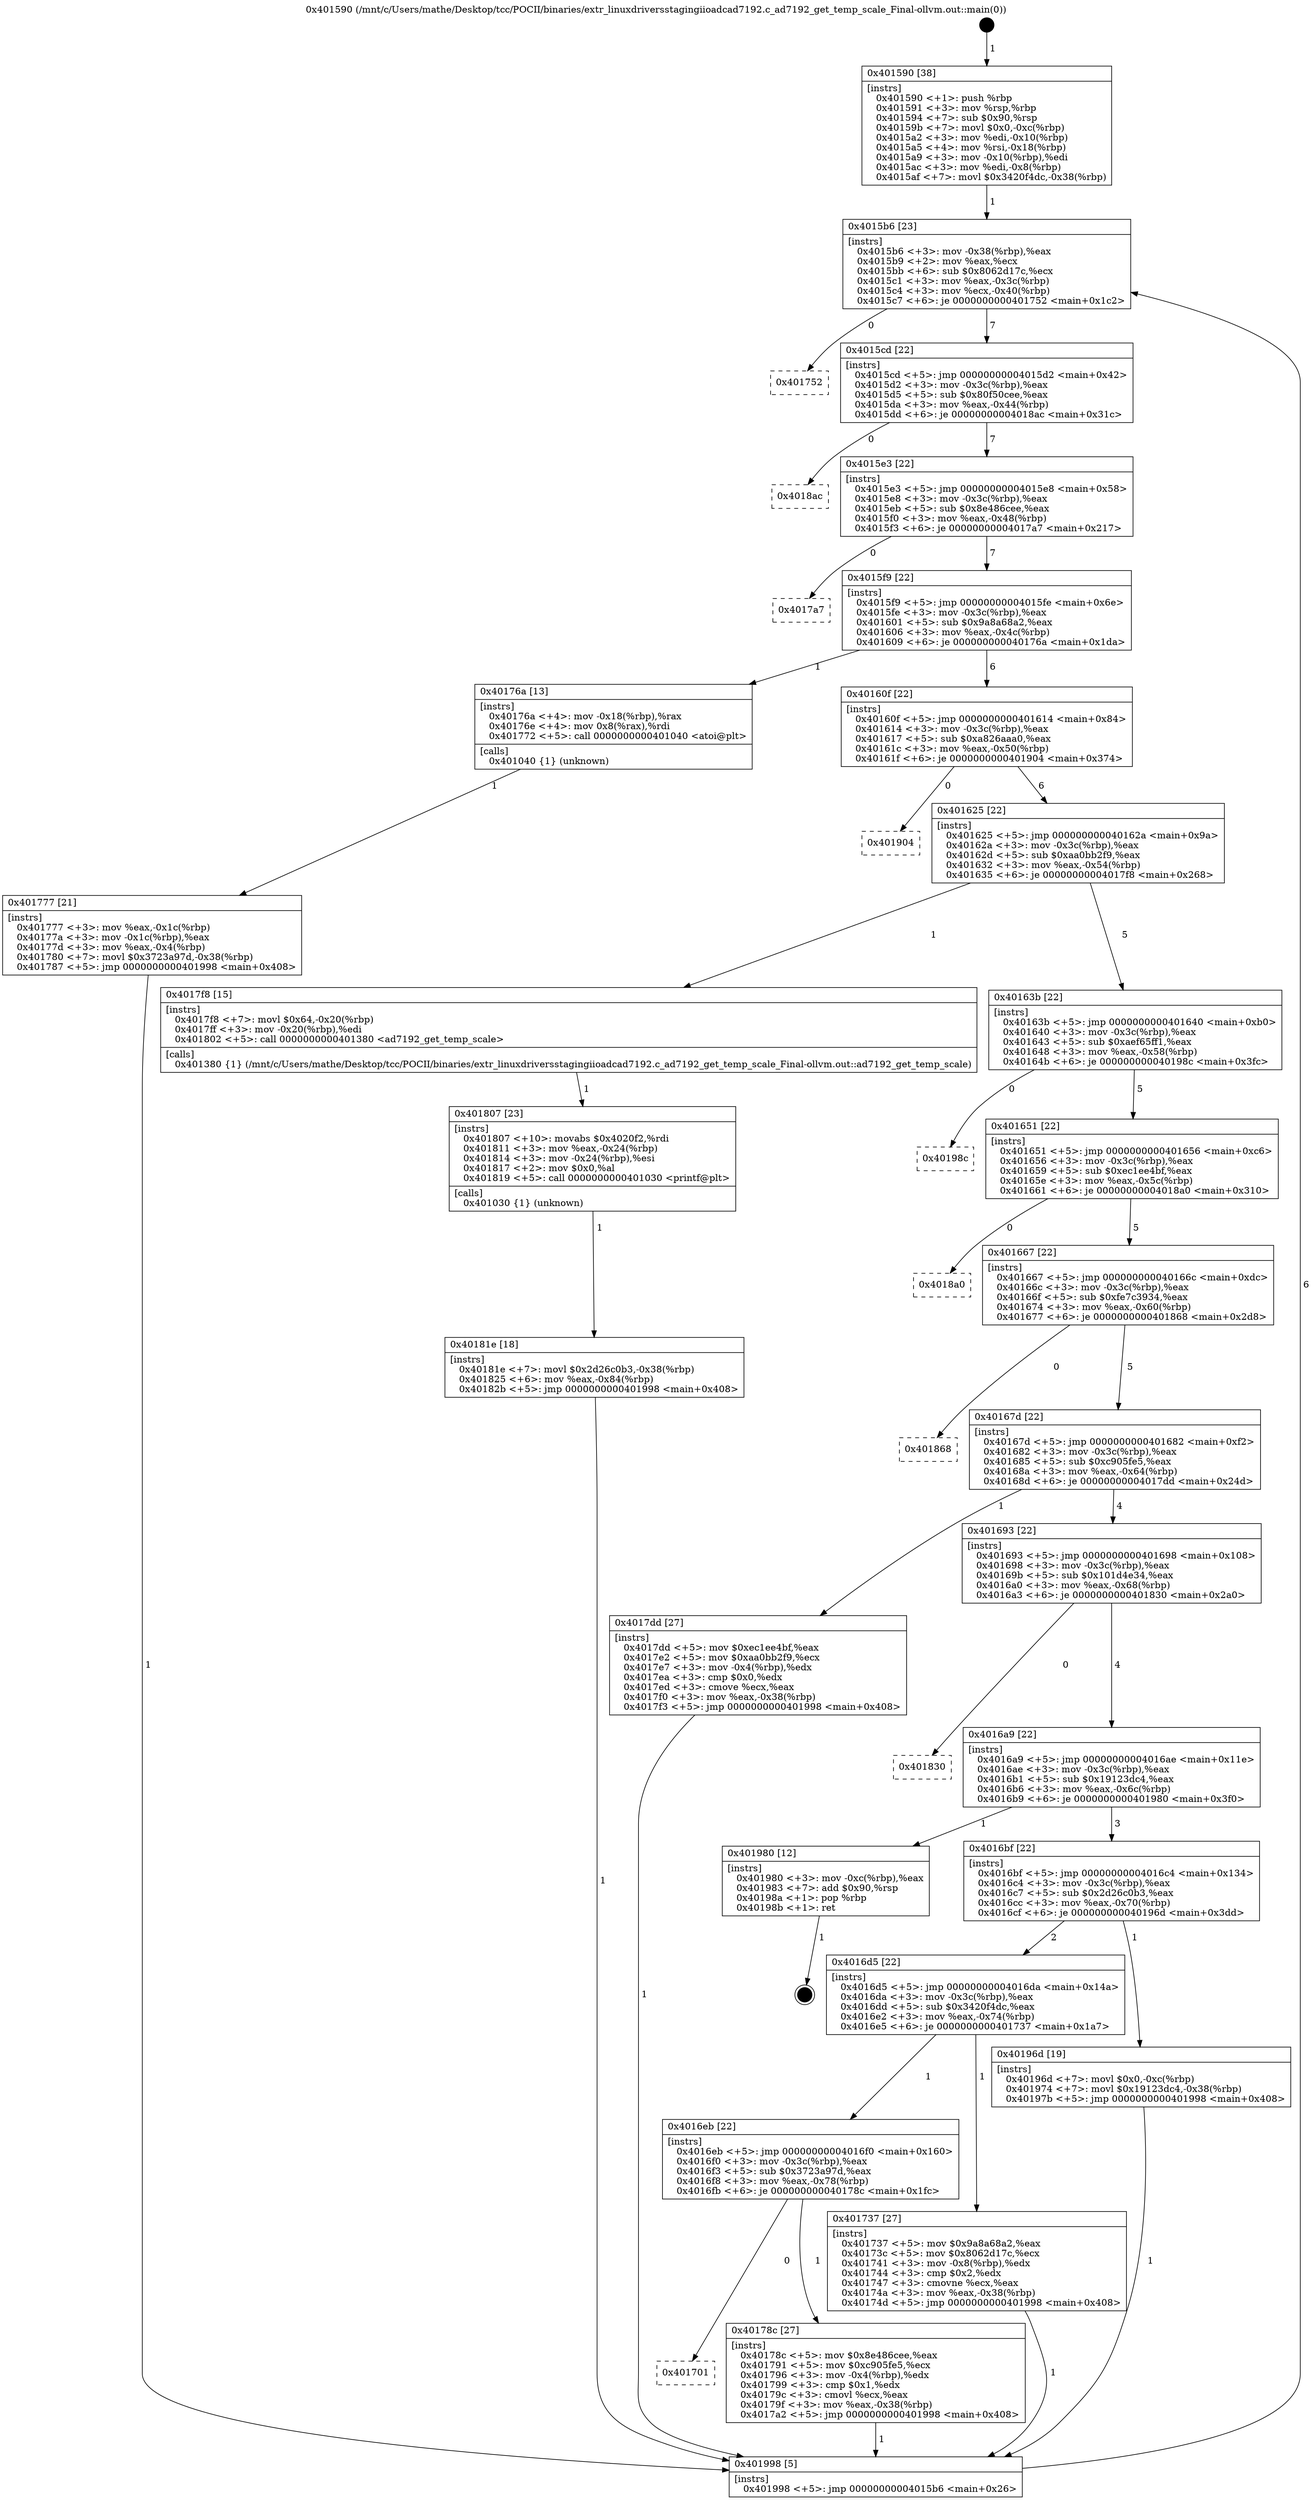 digraph "0x401590" {
  label = "0x401590 (/mnt/c/Users/mathe/Desktop/tcc/POCII/binaries/extr_linuxdriversstagingiioadcad7192.c_ad7192_get_temp_scale_Final-ollvm.out::main(0))"
  labelloc = "t"
  node[shape=record]

  Entry [label="",width=0.3,height=0.3,shape=circle,fillcolor=black,style=filled]
  "0x4015b6" [label="{
     0x4015b6 [23]\l
     | [instrs]\l
     &nbsp;&nbsp;0x4015b6 \<+3\>: mov -0x38(%rbp),%eax\l
     &nbsp;&nbsp;0x4015b9 \<+2\>: mov %eax,%ecx\l
     &nbsp;&nbsp;0x4015bb \<+6\>: sub $0x8062d17c,%ecx\l
     &nbsp;&nbsp;0x4015c1 \<+3\>: mov %eax,-0x3c(%rbp)\l
     &nbsp;&nbsp;0x4015c4 \<+3\>: mov %ecx,-0x40(%rbp)\l
     &nbsp;&nbsp;0x4015c7 \<+6\>: je 0000000000401752 \<main+0x1c2\>\l
  }"]
  "0x401752" [label="{
     0x401752\l
  }", style=dashed]
  "0x4015cd" [label="{
     0x4015cd [22]\l
     | [instrs]\l
     &nbsp;&nbsp;0x4015cd \<+5\>: jmp 00000000004015d2 \<main+0x42\>\l
     &nbsp;&nbsp;0x4015d2 \<+3\>: mov -0x3c(%rbp),%eax\l
     &nbsp;&nbsp;0x4015d5 \<+5\>: sub $0x80f50cee,%eax\l
     &nbsp;&nbsp;0x4015da \<+3\>: mov %eax,-0x44(%rbp)\l
     &nbsp;&nbsp;0x4015dd \<+6\>: je 00000000004018ac \<main+0x31c\>\l
  }"]
  Exit [label="",width=0.3,height=0.3,shape=circle,fillcolor=black,style=filled,peripheries=2]
  "0x4018ac" [label="{
     0x4018ac\l
  }", style=dashed]
  "0x4015e3" [label="{
     0x4015e3 [22]\l
     | [instrs]\l
     &nbsp;&nbsp;0x4015e3 \<+5\>: jmp 00000000004015e8 \<main+0x58\>\l
     &nbsp;&nbsp;0x4015e8 \<+3\>: mov -0x3c(%rbp),%eax\l
     &nbsp;&nbsp;0x4015eb \<+5\>: sub $0x8e486cee,%eax\l
     &nbsp;&nbsp;0x4015f0 \<+3\>: mov %eax,-0x48(%rbp)\l
     &nbsp;&nbsp;0x4015f3 \<+6\>: je 00000000004017a7 \<main+0x217\>\l
  }"]
  "0x40181e" [label="{
     0x40181e [18]\l
     | [instrs]\l
     &nbsp;&nbsp;0x40181e \<+7\>: movl $0x2d26c0b3,-0x38(%rbp)\l
     &nbsp;&nbsp;0x401825 \<+6\>: mov %eax,-0x84(%rbp)\l
     &nbsp;&nbsp;0x40182b \<+5\>: jmp 0000000000401998 \<main+0x408\>\l
  }"]
  "0x4017a7" [label="{
     0x4017a7\l
  }", style=dashed]
  "0x4015f9" [label="{
     0x4015f9 [22]\l
     | [instrs]\l
     &nbsp;&nbsp;0x4015f9 \<+5\>: jmp 00000000004015fe \<main+0x6e\>\l
     &nbsp;&nbsp;0x4015fe \<+3\>: mov -0x3c(%rbp),%eax\l
     &nbsp;&nbsp;0x401601 \<+5\>: sub $0x9a8a68a2,%eax\l
     &nbsp;&nbsp;0x401606 \<+3\>: mov %eax,-0x4c(%rbp)\l
     &nbsp;&nbsp;0x401609 \<+6\>: je 000000000040176a \<main+0x1da\>\l
  }"]
  "0x401807" [label="{
     0x401807 [23]\l
     | [instrs]\l
     &nbsp;&nbsp;0x401807 \<+10\>: movabs $0x4020f2,%rdi\l
     &nbsp;&nbsp;0x401811 \<+3\>: mov %eax,-0x24(%rbp)\l
     &nbsp;&nbsp;0x401814 \<+3\>: mov -0x24(%rbp),%esi\l
     &nbsp;&nbsp;0x401817 \<+2\>: mov $0x0,%al\l
     &nbsp;&nbsp;0x401819 \<+5\>: call 0000000000401030 \<printf@plt\>\l
     | [calls]\l
     &nbsp;&nbsp;0x401030 \{1\} (unknown)\l
  }"]
  "0x40176a" [label="{
     0x40176a [13]\l
     | [instrs]\l
     &nbsp;&nbsp;0x40176a \<+4\>: mov -0x18(%rbp),%rax\l
     &nbsp;&nbsp;0x40176e \<+4\>: mov 0x8(%rax),%rdi\l
     &nbsp;&nbsp;0x401772 \<+5\>: call 0000000000401040 \<atoi@plt\>\l
     | [calls]\l
     &nbsp;&nbsp;0x401040 \{1\} (unknown)\l
  }"]
  "0x40160f" [label="{
     0x40160f [22]\l
     | [instrs]\l
     &nbsp;&nbsp;0x40160f \<+5\>: jmp 0000000000401614 \<main+0x84\>\l
     &nbsp;&nbsp;0x401614 \<+3\>: mov -0x3c(%rbp),%eax\l
     &nbsp;&nbsp;0x401617 \<+5\>: sub $0xa826aaa0,%eax\l
     &nbsp;&nbsp;0x40161c \<+3\>: mov %eax,-0x50(%rbp)\l
     &nbsp;&nbsp;0x40161f \<+6\>: je 0000000000401904 \<main+0x374\>\l
  }"]
  "0x401701" [label="{
     0x401701\l
  }", style=dashed]
  "0x401904" [label="{
     0x401904\l
  }", style=dashed]
  "0x401625" [label="{
     0x401625 [22]\l
     | [instrs]\l
     &nbsp;&nbsp;0x401625 \<+5\>: jmp 000000000040162a \<main+0x9a\>\l
     &nbsp;&nbsp;0x40162a \<+3\>: mov -0x3c(%rbp),%eax\l
     &nbsp;&nbsp;0x40162d \<+5\>: sub $0xaa0bb2f9,%eax\l
     &nbsp;&nbsp;0x401632 \<+3\>: mov %eax,-0x54(%rbp)\l
     &nbsp;&nbsp;0x401635 \<+6\>: je 00000000004017f8 \<main+0x268\>\l
  }"]
  "0x40178c" [label="{
     0x40178c [27]\l
     | [instrs]\l
     &nbsp;&nbsp;0x40178c \<+5\>: mov $0x8e486cee,%eax\l
     &nbsp;&nbsp;0x401791 \<+5\>: mov $0xc905fe5,%ecx\l
     &nbsp;&nbsp;0x401796 \<+3\>: mov -0x4(%rbp),%edx\l
     &nbsp;&nbsp;0x401799 \<+3\>: cmp $0x1,%edx\l
     &nbsp;&nbsp;0x40179c \<+3\>: cmovl %ecx,%eax\l
     &nbsp;&nbsp;0x40179f \<+3\>: mov %eax,-0x38(%rbp)\l
     &nbsp;&nbsp;0x4017a2 \<+5\>: jmp 0000000000401998 \<main+0x408\>\l
  }"]
  "0x4017f8" [label="{
     0x4017f8 [15]\l
     | [instrs]\l
     &nbsp;&nbsp;0x4017f8 \<+7\>: movl $0x64,-0x20(%rbp)\l
     &nbsp;&nbsp;0x4017ff \<+3\>: mov -0x20(%rbp),%edi\l
     &nbsp;&nbsp;0x401802 \<+5\>: call 0000000000401380 \<ad7192_get_temp_scale\>\l
     | [calls]\l
     &nbsp;&nbsp;0x401380 \{1\} (/mnt/c/Users/mathe/Desktop/tcc/POCII/binaries/extr_linuxdriversstagingiioadcad7192.c_ad7192_get_temp_scale_Final-ollvm.out::ad7192_get_temp_scale)\l
  }"]
  "0x40163b" [label="{
     0x40163b [22]\l
     | [instrs]\l
     &nbsp;&nbsp;0x40163b \<+5\>: jmp 0000000000401640 \<main+0xb0\>\l
     &nbsp;&nbsp;0x401640 \<+3\>: mov -0x3c(%rbp),%eax\l
     &nbsp;&nbsp;0x401643 \<+5\>: sub $0xaef65ff1,%eax\l
     &nbsp;&nbsp;0x401648 \<+3\>: mov %eax,-0x58(%rbp)\l
     &nbsp;&nbsp;0x40164b \<+6\>: je 000000000040198c \<main+0x3fc\>\l
  }"]
  "0x401777" [label="{
     0x401777 [21]\l
     | [instrs]\l
     &nbsp;&nbsp;0x401777 \<+3\>: mov %eax,-0x1c(%rbp)\l
     &nbsp;&nbsp;0x40177a \<+3\>: mov -0x1c(%rbp),%eax\l
     &nbsp;&nbsp;0x40177d \<+3\>: mov %eax,-0x4(%rbp)\l
     &nbsp;&nbsp;0x401780 \<+7\>: movl $0x3723a97d,-0x38(%rbp)\l
     &nbsp;&nbsp;0x401787 \<+5\>: jmp 0000000000401998 \<main+0x408\>\l
  }"]
  "0x40198c" [label="{
     0x40198c\l
  }", style=dashed]
  "0x401651" [label="{
     0x401651 [22]\l
     | [instrs]\l
     &nbsp;&nbsp;0x401651 \<+5\>: jmp 0000000000401656 \<main+0xc6\>\l
     &nbsp;&nbsp;0x401656 \<+3\>: mov -0x3c(%rbp),%eax\l
     &nbsp;&nbsp;0x401659 \<+5\>: sub $0xec1ee4bf,%eax\l
     &nbsp;&nbsp;0x40165e \<+3\>: mov %eax,-0x5c(%rbp)\l
     &nbsp;&nbsp;0x401661 \<+6\>: je 00000000004018a0 \<main+0x310\>\l
  }"]
  "0x401590" [label="{
     0x401590 [38]\l
     | [instrs]\l
     &nbsp;&nbsp;0x401590 \<+1\>: push %rbp\l
     &nbsp;&nbsp;0x401591 \<+3\>: mov %rsp,%rbp\l
     &nbsp;&nbsp;0x401594 \<+7\>: sub $0x90,%rsp\l
     &nbsp;&nbsp;0x40159b \<+7\>: movl $0x0,-0xc(%rbp)\l
     &nbsp;&nbsp;0x4015a2 \<+3\>: mov %edi,-0x10(%rbp)\l
     &nbsp;&nbsp;0x4015a5 \<+4\>: mov %rsi,-0x18(%rbp)\l
     &nbsp;&nbsp;0x4015a9 \<+3\>: mov -0x10(%rbp),%edi\l
     &nbsp;&nbsp;0x4015ac \<+3\>: mov %edi,-0x8(%rbp)\l
     &nbsp;&nbsp;0x4015af \<+7\>: movl $0x3420f4dc,-0x38(%rbp)\l
  }"]
  "0x4018a0" [label="{
     0x4018a0\l
  }", style=dashed]
  "0x401667" [label="{
     0x401667 [22]\l
     | [instrs]\l
     &nbsp;&nbsp;0x401667 \<+5\>: jmp 000000000040166c \<main+0xdc\>\l
     &nbsp;&nbsp;0x40166c \<+3\>: mov -0x3c(%rbp),%eax\l
     &nbsp;&nbsp;0x40166f \<+5\>: sub $0xfe7c3934,%eax\l
     &nbsp;&nbsp;0x401674 \<+3\>: mov %eax,-0x60(%rbp)\l
     &nbsp;&nbsp;0x401677 \<+6\>: je 0000000000401868 \<main+0x2d8\>\l
  }"]
  "0x401998" [label="{
     0x401998 [5]\l
     | [instrs]\l
     &nbsp;&nbsp;0x401998 \<+5\>: jmp 00000000004015b6 \<main+0x26\>\l
  }"]
  "0x401868" [label="{
     0x401868\l
  }", style=dashed]
  "0x40167d" [label="{
     0x40167d [22]\l
     | [instrs]\l
     &nbsp;&nbsp;0x40167d \<+5\>: jmp 0000000000401682 \<main+0xf2\>\l
     &nbsp;&nbsp;0x401682 \<+3\>: mov -0x3c(%rbp),%eax\l
     &nbsp;&nbsp;0x401685 \<+5\>: sub $0xc905fe5,%eax\l
     &nbsp;&nbsp;0x40168a \<+3\>: mov %eax,-0x64(%rbp)\l
     &nbsp;&nbsp;0x40168d \<+6\>: je 00000000004017dd \<main+0x24d\>\l
  }"]
  "0x4016eb" [label="{
     0x4016eb [22]\l
     | [instrs]\l
     &nbsp;&nbsp;0x4016eb \<+5\>: jmp 00000000004016f0 \<main+0x160\>\l
     &nbsp;&nbsp;0x4016f0 \<+3\>: mov -0x3c(%rbp),%eax\l
     &nbsp;&nbsp;0x4016f3 \<+5\>: sub $0x3723a97d,%eax\l
     &nbsp;&nbsp;0x4016f8 \<+3\>: mov %eax,-0x78(%rbp)\l
     &nbsp;&nbsp;0x4016fb \<+6\>: je 000000000040178c \<main+0x1fc\>\l
  }"]
  "0x4017dd" [label="{
     0x4017dd [27]\l
     | [instrs]\l
     &nbsp;&nbsp;0x4017dd \<+5\>: mov $0xec1ee4bf,%eax\l
     &nbsp;&nbsp;0x4017e2 \<+5\>: mov $0xaa0bb2f9,%ecx\l
     &nbsp;&nbsp;0x4017e7 \<+3\>: mov -0x4(%rbp),%edx\l
     &nbsp;&nbsp;0x4017ea \<+3\>: cmp $0x0,%edx\l
     &nbsp;&nbsp;0x4017ed \<+3\>: cmove %ecx,%eax\l
     &nbsp;&nbsp;0x4017f0 \<+3\>: mov %eax,-0x38(%rbp)\l
     &nbsp;&nbsp;0x4017f3 \<+5\>: jmp 0000000000401998 \<main+0x408\>\l
  }"]
  "0x401693" [label="{
     0x401693 [22]\l
     | [instrs]\l
     &nbsp;&nbsp;0x401693 \<+5\>: jmp 0000000000401698 \<main+0x108\>\l
     &nbsp;&nbsp;0x401698 \<+3\>: mov -0x3c(%rbp),%eax\l
     &nbsp;&nbsp;0x40169b \<+5\>: sub $0x101d4e34,%eax\l
     &nbsp;&nbsp;0x4016a0 \<+3\>: mov %eax,-0x68(%rbp)\l
     &nbsp;&nbsp;0x4016a3 \<+6\>: je 0000000000401830 \<main+0x2a0\>\l
  }"]
  "0x401737" [label="{
     0x401737 [27]\l
     | [instrs]\l
     &nbsp;&nbsp;0x401737 \<+5\>: mov $0x9a8a68a2,%eax\l
     &nbsp;&nbsp;0x40173c \<+5\>: mov $0x8062d17c,%ecx\l
     &nbsp;&nbsp;0x401741 \<+3\>: mov -0x8(%rbp),%edx\l
     &nbsp;&nbsp;0x401744 \<+3\>: cmp $0x2,%edx\l
     &nbsp;&nbsp;0x401747 \<+3\>: cmovne %ecx,%eax\l
     &nbsp;&nbsp;0x40174a \<+3\>: mov %eax,-0x38(%rbp)\l
     &nbsp;&nbsp;0x40174d \<+5\>: jmp 0000000000401998 \<main+0x408\>\l
  }"]
  "0x401830" [label="{
     0x401830\l
  }", style=dashed]
  "0x4016a9" [label="{
     0x4016a9 [22]\l
     | [instrs]\l
     &nbsp;&nbsp;0x4016a9 \<+5\>: jmp 00000000004016ae \<main+0x11e\>\l
     &nbsp;&nbsp;0x4016ae \<+3\>: mov -0x3c(%rbp),%eax\l
     &nbsp;&nbsp;0x4016b1 \<+5\>: sub $0x19123dc4,%eax\l
     &nbsp;&nbsp;0x4016b6 \<+3\>: mov %eax,-0x6c(%rbp)\l
     &nbsp;&nbsp;0x4016b9 \<+6\>: je 0000000000401980 \<main+0x3f0\>\l
  }"]
  "0x4016d5" [label="{
     0x4016d5 [22]\l
     | [instrs]\l
     &nbsp;&nbsp;0x4016d5 \<+5\>: jmp 00000000004016da \<main+0x14a\>\l
     &nbsp;&nbsp;0x4016da \<+3\>: mov -0x3c(%rbp),%eax\l
     &nbsp;&nbsp;0x4016dd \<+5\>: sub $0x3420f4dc,%eax\l
     &nbsp;&nbsp;0x4016e2 \<+3\>: mov %eax,-0x74(%rbp)\l
     &nbsp;&nbsp;0x4016e5 \<+6\>: je 0000000000401737 \<main+0x1a7\>\l
  }"]
  "0x401980" [label="{
     0x401980 [12]\l
     | [instrs]\l
     &nbsp;&nbsp;0x401980 \<+3\>: mov -0xc(%rbp),%eax\l
     &nbsp;&nbsp;0x401983 \<+7\>: add $0x90,%rsp\l
     &nbsp;&nbsp;0x40198a \<+1\>: pop %rbp\l
     &nbsp;&nbsp;0x40198b \<+1\>: ret\l
  }"]
  "0x4016bf" [label="{
     0x4016bf [22]\l
     | [instrs]\l
     &nbsp;&nbsp;0x4016bf \<+5\>: jmp 00000000004016c4 \<main+0x134\>\l
     &nbsp;&nbsp;0x4016c4 \<+3\>: mov -0x3c(%rbp),%eax\l
     &nbsp;&nbsp;0x4016c7 \<+5\>: sub $0x2d26c0b3,%eax\l
     &nbsp;&nbsp;0x4016cc \<+3\>: mov %eax,-0x70(%rbp)\l
     &nbsp;&nbsp;0x4016cf \<+6\>: je 000000000040196d \<main+0x3dd\>\l
  }"]
  "0x40196d" [label="{
     0x40196d [19]\l
     | [instrs]\l
     &nbsp;&nbsp;0x40196d \<+7\>: movl $0x0,-0xc(%rbp)\l
     &nbsp;&nbsp;0x401974 \<+7\>: movl $0x19123dc4,-0x38(%rbp)\l
     &nbsp;&nbsp;0x40197b \<+5\>: jmp 0000000000401998 \<main+0x408\>\l
  }"]
  Entry -> "0x401590" [label=" 1"]
  "0x4015b6" -> "0x401752" [label=" 0"]
  "0x4015b6" -> "0x4015cd" [label=" 7"]
  "0x401980" -> Exit [label=" 1"]
  "0x4015cd" -> "0x4018ac" [label=" 0"]
  "0x4015cd" -> "0x4015e3" [label=" 7"]
  "0x40196d" -> "0x401998" [label=" 1"]
  "0x4015e3" -> "0x4017a7" [label=" 0"]
  "0x4015e3" -> "0x4015f9" [label=" 7"]
  "0x40181e" -> "0x401998" [label=" 1"]
  "0x4015f9" -> "0x40176a" [label=" 1"]
  "0x4015f9" -> "0x40160f" [label=" 6"]
  "0x401807" -> "0x40181e" [label=" 1"]
  "0x40160f" -> "0x401904" [label=" 0"]
  "0x40160f" -> "0x401625" [label=" 6"]
  "0x4017f8" -> "0x401807" [label=" 1"]
  "0x401625" -> "0x4017f8" [label=" 1"]
  "0x401625" -> "0x40163b" [label=" 5"]
  "0x4017dd" -> "0x401998" [label=" 1"]
  "0x40163b" -> "0x40198c" [label=" 0"]
  "0x40163b" -> "0x401651" [label=" 5"]
  "0x4016eb" -> "0x401701" [label=" 0"]
  "0x401651" -> "0x4018a0" [label=" 0"]
  "0x401651" -> "0x401667" [label=" 5"]
  "0x4016eb" -> "0x40178c" [label=" 1"]
  "0x401667" -> "0x401868" [label=" 0"]
  "0x401667" -> "0x40167d" [label=" 5"]
  "0x40178c" -> "0x401998" [label=" 1"]
  "0x40167d" -> "0x4017dd" [label=" 1"]
  "0x40167d" -> "0x401693" [label=" 4"]
  "0x401777" -> "0x401998" [label=" 1"]
  "0x401693" -> "0x401830" [label=" 0"]
  "0x401693" -> "0x4016a9" [label=" 4"]
  "0x40176a" -> "0x401777" [label=" 1"]
  "0x4016a9" -> "0x401980" [label=" 1"]
  "0x4016a9" -> "0x4016bf" [label=" 3"]
  "0x401590" -> "0x4015b6" [label=" 1"]
  "0x4016bf" -> "0x40196d" [label=" 1"]
  "0x4016bf" -> "0x4016d5" [label=" 2"]
  "0x401998" -> "0x4015b6" [label=" 6"]
  "0x4016d5" -> "0x401737" [label=" 1"]
  "0x4016d5" -> "0x4016eb" [label=" 1"]
  "0x401737" -> "0x401998" [label=" 1"]
}
